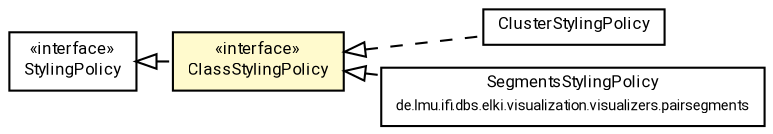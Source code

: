 #!/usr/local/bin/dot
#
# Class diagram 
# Generated by UMLGraph version R5_7_2-60-g0e99a6 (http://www.spinellis.gr/umlgraph/)
#

digraph G {
	graph [fontnames="svg"]
	edge [fontname="Roboto",fontsize=7,labelfontname="Roboto",labelfontsize=7,color="black"];
	node [fontname="Roboto",fontcolor="black",fontsize=8,shape=plaintext,margin=0,width=0,height=0];
	nodesep=0.15;
	ranksep=0.25;
	rankdir=LR;
	// de.lmu.ifi.dbs.elki.visualization.style.StylingPolicy
	c2515909 [label=<<table title="de.lmu.ifi.dbs.elki.visualization.style.StylingPolicy" border="0" cellborder="1" cellspacing="0" cellpadding="2" href="StylingPolicy.html" target="_parent">
		<tr><td><table border="0" cellspacing="0" cellpadding="1">
		<tr><td align="center" balign="center"> &#171;interface&#187; </td></tr>
		<tr><td align="center" balign="center"> <font face="Roboto">StylingPolicy</font> </td></tr>
		</table></td></tr>
		</table>>, URL="StylingPolicy.html"];
	// de.lmu.ifi.dbs.elki.visualization.style.ClusterStylingPolicy
	c2515915 [label=<<table title="de.lmu.ifi.dbs.elki.visualization.style.ClusterStylingPolicy" border="0" cellborder="1" cellspacing="0" cellpadding="2" href="ClusterStylingPolicy.html" target="_parent">
		<tr><td><table border="0" cellspacing="0" cellpadding="1">
		<tr><td align="center" balign="center"> <font face="Roboto">ClusterStylingPolicy</font> </td></tr>
		</table></td></tr>
		</table>>, URL="ClusterStylingPolicy.html"];
	// de.lmu.ifi.dbs.elki.visualization.style.ClassStylingPolicy
	c2515917 [label=<<table title="de.lmu.ifi.dbs.elki.visualization.style.ClassStylingPolicy" border="0" cellborder="1" cellspacing="0" cellpadding="2" bgcolor="lemonChiffon" href="ClassStylingPolicy.html" target="_parent">
		<tr><td><table border="0" cellspacing="0" cellpadding="1">
		<tr><td align="center" balign="center"> &#171;interface&#187; </td></tr>
		<tr><td align="center" balign="center"> <font face="Roboto">ClassStylingPolicy</font> </td></tr>
		</table></td></tr>
		</table>>, URL="ClassStylingPolicy.html"];
	// de.lmu.ifi.dbs.elki.visualization.visualizers.pairsegments.SegmentsStylingPolicy
	c2516043 [label=<<table title="de.lmu.ifi.dbs.elki.visualization.visualizers.pairsegments.SegmentsStylingPolicy" border="0" cellborder="1" cellspacing="0" cellpadding="2" href="../visualizers/pairsegments/SegmentsStylingPolicy.html" target="_parent">
		<tr><td><table border="0" cellspacing="0" cellpadding="1">
		<tr><td align="center" balign="center"> <font face="Roboto">SegmentsStylingPolicy</font> </td></tr>
		<tr><td align="center" balign="center"> <font face="Roboto" point-size="7.0">de.lmu.ifi.dbs.elki.visualization.visualizers.pairsegments</font> </td></tr>
		</table></td></tr>
		</table>>, URL="../visualizers/pairsegments/SegmentsStylingPolicy.html"];
	// de.lmu.ifi.dbs.elki.visualization.style.ClusterStylingPolicy implements de.lmu.ifi.dbs.elki.visualization.style.ClassStylingPolicy
	c2515917 -> c2515915 [arrowtail=empty,style=dashed,dir=back,weight=9];
	// de.lmu.ifi.dbs.elki.visualization.style.ClassStylingPolicy implements de.lmu.ifi.dbs.elki.visualization.style.StylingPolicy
	c2515909 -> c2515917 [arrowtail=empty,style=dashed,dir=back,weight=9];
	// de.lmu.ifi.dbs.elki.visualization.visualizers.pairsegments.SegmentsStylingPolicy implements de.lmu.ifi.dbs.elki.visualization.style.ClassStylingPolicy
	c2515917 -> c2516043 [arrowtail=empty,style=dashed,dir=back,weight=9];
}

